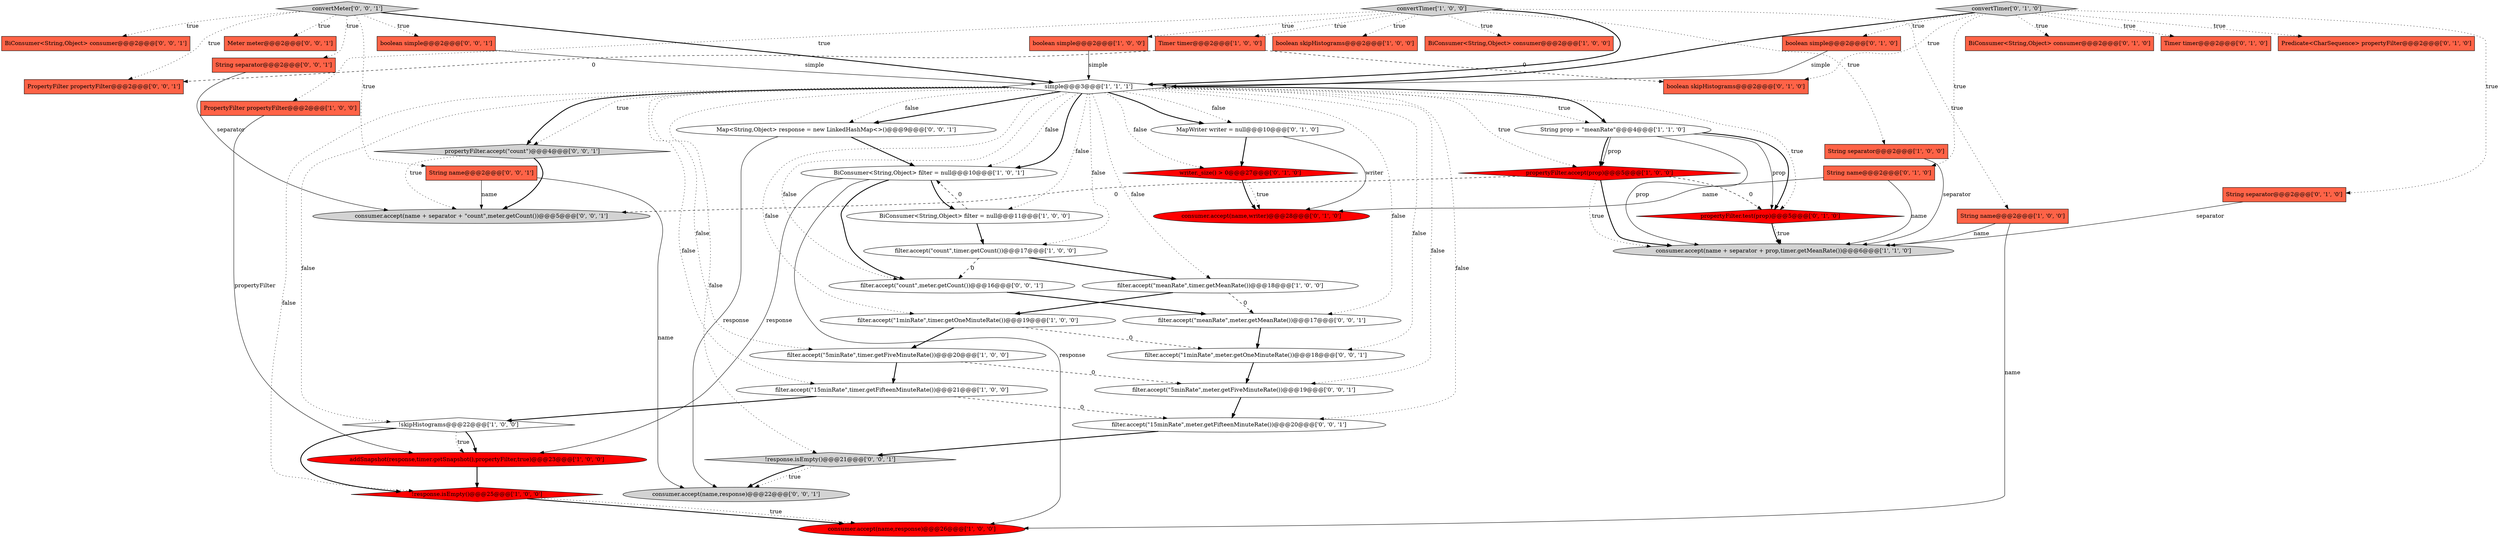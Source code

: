 digraph {
32 [style = filled, label = "boolean skipHistograms@@@2@@@['0', '1', '0']", fillcolor = tomato, shape = box image = "AAA1AAABBB2BBB"];
18 [style = filled, label = "consumer.accept(name + separator + prop,timer.getMeanRate())@@@6@@@['1', '1', '0']", fillcolor = lightgray, shape = ellipse image = "AAA0AAABBB1BBB"];
48 [style = filled, label = "!response.isEmpty()@@@21@@@['0', '0', '1']", fillcolor = lightgray, shape = diamond image = "AAA0AAABBB3BBB"];
22 [style = filled, label = "filter.accept(\"1minRate\",timer.getOneMinuteRate())@@@19@@@['1', '0', '0']", fillcolor = white, shape = ellipse image = "AAA0AAABBB1BBB"];
46 [style = filled, label = "consumer.accept(name + separator + \"count\",meter.getCount())@@@5@@@['0', '0', '1']", fillcolor = lightgray, shape = ellipse image = "AAA0AAABBB3BBB"];
17 [style = filled, label = "!response.isEmpty()@@@25@@@['1', '0', '0']", fillcolor = red, shape = diamond image = "AAA1AAABBB1BBB"];
47 [style = filled, label = "Meter meter@@@2@@@['0', '0', '1']", fillcolor = tomato, shape = box image = "AAA0AAABBB3BBB"];
21 [style = filled, label = "String prop = \"meanRate\"@@@4@@@['1', '1', '0']", fillcolor = white, shape = ellipse image = "AAA0AAABBB1BBB"];
2 [style = filled, label = "boolean simple@@@2@@@['1', '0', '0']", fillcolor = tomato, shape = box image = "AAA0AAABBB1BBB"];
23 [style = filled, label = "BiConsumer<String,Object> consumer@@@2@@@['0', '1', '0']", fillcolor = tomato, shape = box image = "AAA0AAABBB2BBB"];
38 [style = filled, label = "String name@@@2@@@['0', '0', '1']", fillcolor = tomato, shape = box image = "AAA0AAABBB3BBB"];
42 [style = filled, label = "BiConsumer<String,Object> consumer@@@2@@@['0', '0', '1']", fillcolor = tomato, shape = box image = "AAA0AAABBB3BBB"];
35 [style = filled, label = "filter.accept(\"meanRate\",meter.getMeanRate())@@@17@@@['0', '0', '1']", fillcolor = white, shape = ellipse image = "AAA0AAABBB3BBB"];
26 [style = filled, label = "writer._size() > 0@@@27@@@['0', '1', '0']", fillcolor = red, shape = diamond image = "AAA1AAABBB2BBB"];
5 [style = filled, label = "PropertyFilter propertyFilter@@@2@@@['1', '0', '0']", fillcolor = tomato, shape = box image = "AAA0AAABBB1BBB"];
45 [style = filled, label = "String separator@@@2@@@['0', '0', '1']", fillcolor = tomato, shape = box image = "AAA0AAABBB3BBB"];
28 [style = filled, label = "Timer timer@@@2@@@['0', '1', '0']", fillcolor = tomato, shape = box image = "AAA0AAABBB2BBB"];
49 [style = filled, label = "boolean simple@@@2@@@['0', '0', '1']", fillcolor = tomato, shape = box image = "AAA0AAABBB3BBB"];
0 [style = filled, label = "consumer.accept(name,response)@@@26@@@['1', '0', '0']", fillcolor = red, shape = ellipse image = "AAA1AAABBB1BBB"];
29 [style = filled, label = "Predicate<CharSequence> propertyFilter@@@2@@@['0', '1', '0']", fillcolor = tomato, shape = box image = "AAA0AAABBB2BBB"];
33 [style = filled, label = "propertyFilter.test(prop)@@@5@@@['0', '1', '0']", fillcolor = red, shape = diamond image = "AAA1AAABBB2BBB"];
16 [style = filled, label = "propertyFilter.accept(prop)@@@5@@@['1', '0', '0']", fillcolor = red, shape = diamond image = "AAA1AAABBB1BBB"];
11 [style = filled, label = "filter.accept(\"5minRate\",timer.getFiveMinuteRate())@@@20@@@['1', '0', '0']", fillcolor = white, shape = ellipse image = "AAA0AAABBB1BBB"];
44 [style = filled, label = "consumer.accept(name,response)@@@22@@@['0', '0', '1']", fillcolor = lightgray, shape = ellipse image = "AAA0AAABBB3BBB"];
43 [style = filled, label = "propertyFilter.accept(\"count\")@@@4@@@['0', '0', '1']", fillcolor = lightgray, shape = diamond image = "AAA0AAABBB3BBB"];
7 [style = filled, label = "convertTimer['1', '0', '0']", fillcolor = lightgray, shape = diamond image = "AAA0AAABBB1BBB"];
13 [style = filled, label = "!skipHistograms@@@22@@@['1', '0', '0']", fillcolor = white, shape = diamond image = "AAA0AAABBB1BBB"];
25 [style = filled, label = "String name@@@2@@@['0', '1', '0']", fillcolor = tomato, shape = box image = "AAA0AAABBB2BBB"];
30 [style = filled, label = "MapWriter writer = null@@@10@@@['0', '1', '0']", fillcolor = white, shape = ellipse image = "AAA0AAABBB2BBB"];
6 [style = filled, label = "BiConsumer<String,Object> filter = null@@@10@@@['1', '0', '1']", fillcolor = white, shape = ellipse image = "AAA0AAABBB1BBB"];
50 [style = filled, label = "filter.accept(\"5minRate\",meter.getFiveMinuteRate())@@@19@@@['0', '0', '1']", fillcolor = white, shape = ellipse image = "AAA0AAABBB3BBB"];
20 [style = filled, label = "Timer timer@@@2@@@['1', '0', '0']", fillcolor = tomato, shape = box image = "AAA1AAABBB1BBB"];
8 [style = filled, label = "String name@@@2@@@['1', '0', '0']", fillcolor = tomato, shape = box image = "AAA0AAABBB1BBB"];
34 [style = filled, label = "consumer.accept(name,writer)@@@28@@@['0', '1', '0']", fillcolor = red, shape = ellipse image = "AAA1AAABBB2BBB"];
12 [style = filled, label = "filter.accept(\"15minRate\",timer.getFifteenMinuteRate())@@@21@@@['1', '0', '0']", fillcolor = white, shape = ellipse image = "AAA0AAABBB1BBB"];
9 [style = filled, label = "boolean skipHistograms@@@2@@@['1', '0', '0']", fillcolor = tomato, shape = box image = "AAA0AAABBB1BBB"];
15 [style = filled, label = "filter.accept(\"count\",timer.getCount())@@@17@@@['1', '0', '0']", fillcolor = white, shape = ellipse image = "AAA0AAABBB1BBB"];
10 [style = filled, label = "filter.accept(\"meanRate\",timer.getMeanRate())@@@18@@@['1', '0', '0']", fillcolor = white, shape = ellipse image = "AAA0AAABBB1BBB"];
41 [style = filled, label = "Map<String,Object> response = new LinkedHashMap<>()@@@9@@@['0', '0', '1']", fillcolor = white, shape = ellipse image = "AAA0AAABBB3BBB"];
19 [style = filled, label = "simple@@@3@@@['1', '1', '1']", fillcolor = white, shape = diamond image = "AAA0AAABBB1BBB"];
1 [style = filled, label = "BiConsumer<String,Object> consumer@@@2@@@['1', '0', '0']", fillcolor = tomato, shape = box image = "AAA0AAABBB1BBB"];
24 [style = filled, label = "convertTimer['0', '1', '0']", fillcolor = lightgray, shape = diamond image = "AAA0AAABBB2BBB"];
4 [style = filled, label = "BiConsumer<String,Object> filter = null@@@11@@@['1', '0', '0']", fillcolor = white, shape = ellipse image = "AAA0AAABBB1BBB"];
40 [style = filled, label = "convertMeter['0', '0', '1']", fillcolor = lightgray, shape = diamond image = "AAA0AAABBB3BBB"];
27 [style = filled, label = "boolean simple@@@2@@@['0', '1', '0']", fillcolor = tomato, shape = box image = "AAA0AAABBB2BBB"];
51 [style = filled, label = "PropertyFilter propertyFilter@@@2@@@['0', '0', '1']", fillcolor = tomato, shape = box image = "AAA0AAABBB3BBB"];
36 [style = filled, label = "filter.accept(\"count\",meter.getCount())@@@16@@@['0', '0', '1']", fillcolor = white, shape = ellipse image = "AAA0AAABBB3BBB"];
37 [style = filled, label = "filter.accept(\"1minRate\",meter.getOneMinuteRate())@@@18@@@['0', '0', '1']", fillcolor = white, shape = ellipse image = "AAA0AAABBB3BBB"];
39 [style = filled, label = "filter.accept(\"15minRate\",meter.getFifteenMinuteRate())@@@20@@@['0', '0', '1']", fillcolor = white, shape = ellipse image = "AAA0AAABBB3BBB"];
14 [style = filled, label = "addSnapshot(response,timer.getSnapshot(),propertyFilter,true)@@@23@@@['1', '0', '0']", fillcolor = red, shape = ellipse image = "AAA1AAABBB1BBB"];
31 [style = filled, label = "String separator@@@2@@@['0', '1', '0']", fillcolor = tomato, shape = box image = "AAA0AAABBB2BBB"];
3 [style = filled, label = "String separator@@@2@@@['1', '0', '0']", fillcolor = tomato, shape = box image = "AAA0AAABBB1BBB"];
15->10 [style = bold, label=""];
49->19 [style = solid, label="simple"];
19->26 [style = dotted, label="false"];
24->25 [style = dotted, label="true"];
40->51 [style = dotted, label="true"];
27->19 [style = solid, label="simple"];
26->34 [style = bold, label=""];
4->15 [style = bold, label=""];
48->44 [style = dotted, label="true"];
19->12 [style = dotted, label="false"];
14->17 [style = bold, label=""];
19->36 [style = dotted, label="false"];
38->46 [style = solid, label="name"];
24->27 [style = dotted, label="true"];
4->6 [style = dashed, label="0"];
13->17 [style = bold, label=""];
19->50 [style = dotted, label="false"];
33->18 [style = bold, label=""];
8->0 [style = solid, label="name"];
35->37 [style = bold, label=""];
43->46 [style = dotted, label="true"];
21->16 [style = solid, label="prop"];
19->35 [style = dotted, label="false"];
21->16 [style = bold, label=""];
20->32 [style = dashed, label="0"];
16->33 [style = dashed, label="0"];
7->1 [style = dotted, label="true"];
19->39 [style = dotted, label="false"];
13->14 [style = bold, label=""];
40->49 [style = dotted, label="true"];
24->19 [style = bold, label=""];
45->46 [style = solid, label="separator"];
31->18 [style = solid, label="separator"];
30->26 [style = bold, label=""];
19->33 [style = dotted, label="true"];
11->12 [style = bold, label=""];
19->21 [style = dotted, label="true"];
41->6 [style = bold, label=""];
48->44 [style = bold, label=""];
19->6 [style = bold, label=""];
15->36 [style = dashed, label="0"];
50->39 [style = bold, label=""];
43->46 [style = bold, label=""];
6->4 [style = bold, label=""];
22->37 [style = dashed, label="0"];
40->47 [style = dotted, label="true"];
19->41 [style = bold, label=""];
8->18 [style = solid, label="name"];
2->19 [style = solid, label="simple"];
33->18 [style = dotted, label="true"];
36->35 [style = bold, label=""];
7->8 [style = dotted, label="true"];
10->35 [style = dashed, label="0"];
22->11 [style = bold, label=""];
12->39 [style = dashed, label="0"];
40->42 [style = dotted, label="true"];
16->18 [style = dotted, label="true"];
19->22 [style = dotted, label="false"];
7->2 [style = dotted, label="true"];
6->0 [style = solid, label="response"];
16->18 [style = bold, label=""];
24->32 [style = dotted, label="true"];
6->14 [style = solid, label="response"];
19->11 [style = dotted, label="false"];
40->19 [style = bold, label=""];
40->38 [style = dotted, label="true"];
19->17 [style = dotted, label="false"];
19->37 [style = dotted, label="false"];
3->18 [style = solid, label="separator"];
21->18 [style = solid, label="prop"];
7->5 [style = dotted, label="true"];
12->13 [style = bold, label=""];
17->0 [style = bold, label=""];
24->23 [style = dotted, label="true"];
21->33 [style = solid, label="prop"];
19->43 [style = dotted, label="true"];
13->14 [style = dotted, label="true"];
7->19 [style = bold, label=""];
19->43 [style = bold, label=""];
41->44 [style = solid, label="response"];
19->21 [style = bold, label=""];
10->22 [style = bold, label=""];
25->18 [style = solid, label="name"];
17->0 [style = dotted, label="true"];
39->48 [style = bold, label=""];
20->51 [style = dashed, label="0"];
26->34 [style = dotted, label="true"];
24->29 [style = dotted, label="true"];
21->33 [style = bold, label=""];
11->50 [style = dashed, label="0"];
24->31 [style = dotted, label="true"];
19->15 [style = dotted, label="false"];
19->30 [style = dotted, label="false"];
19->41 [style = dotted, label="false"];
7->9 [style = dotted, label="true"];
19->13 [style = dotted, label="false"];
24->28 [style = dotted, label="true"];
6->36 [style = bold, label=""];
19->4 [style = dotted, label="false"];
16->46 [style = dashed, label="0"];
7->20 [style = dotted, label="true"];
7->3 [style = dotted, label="true"];
19->48 [style = dotted, label="false"];
5->14 [style = solid, label="propertyFilter"];
19->16 [style = dotted, label="true"];
19->10 [style = dotted, label="false"];
38->44 [style = solid, label="name"];
40->45 [style = dotted, label="true"];
19->6 [style = dotted, label="false"];
30->34 [style = solid, label="writer"];
25->34 [style = solid, label="name"];
37->50 [style = bold, label=""];
19->30 [style = bold, label=""];
}

